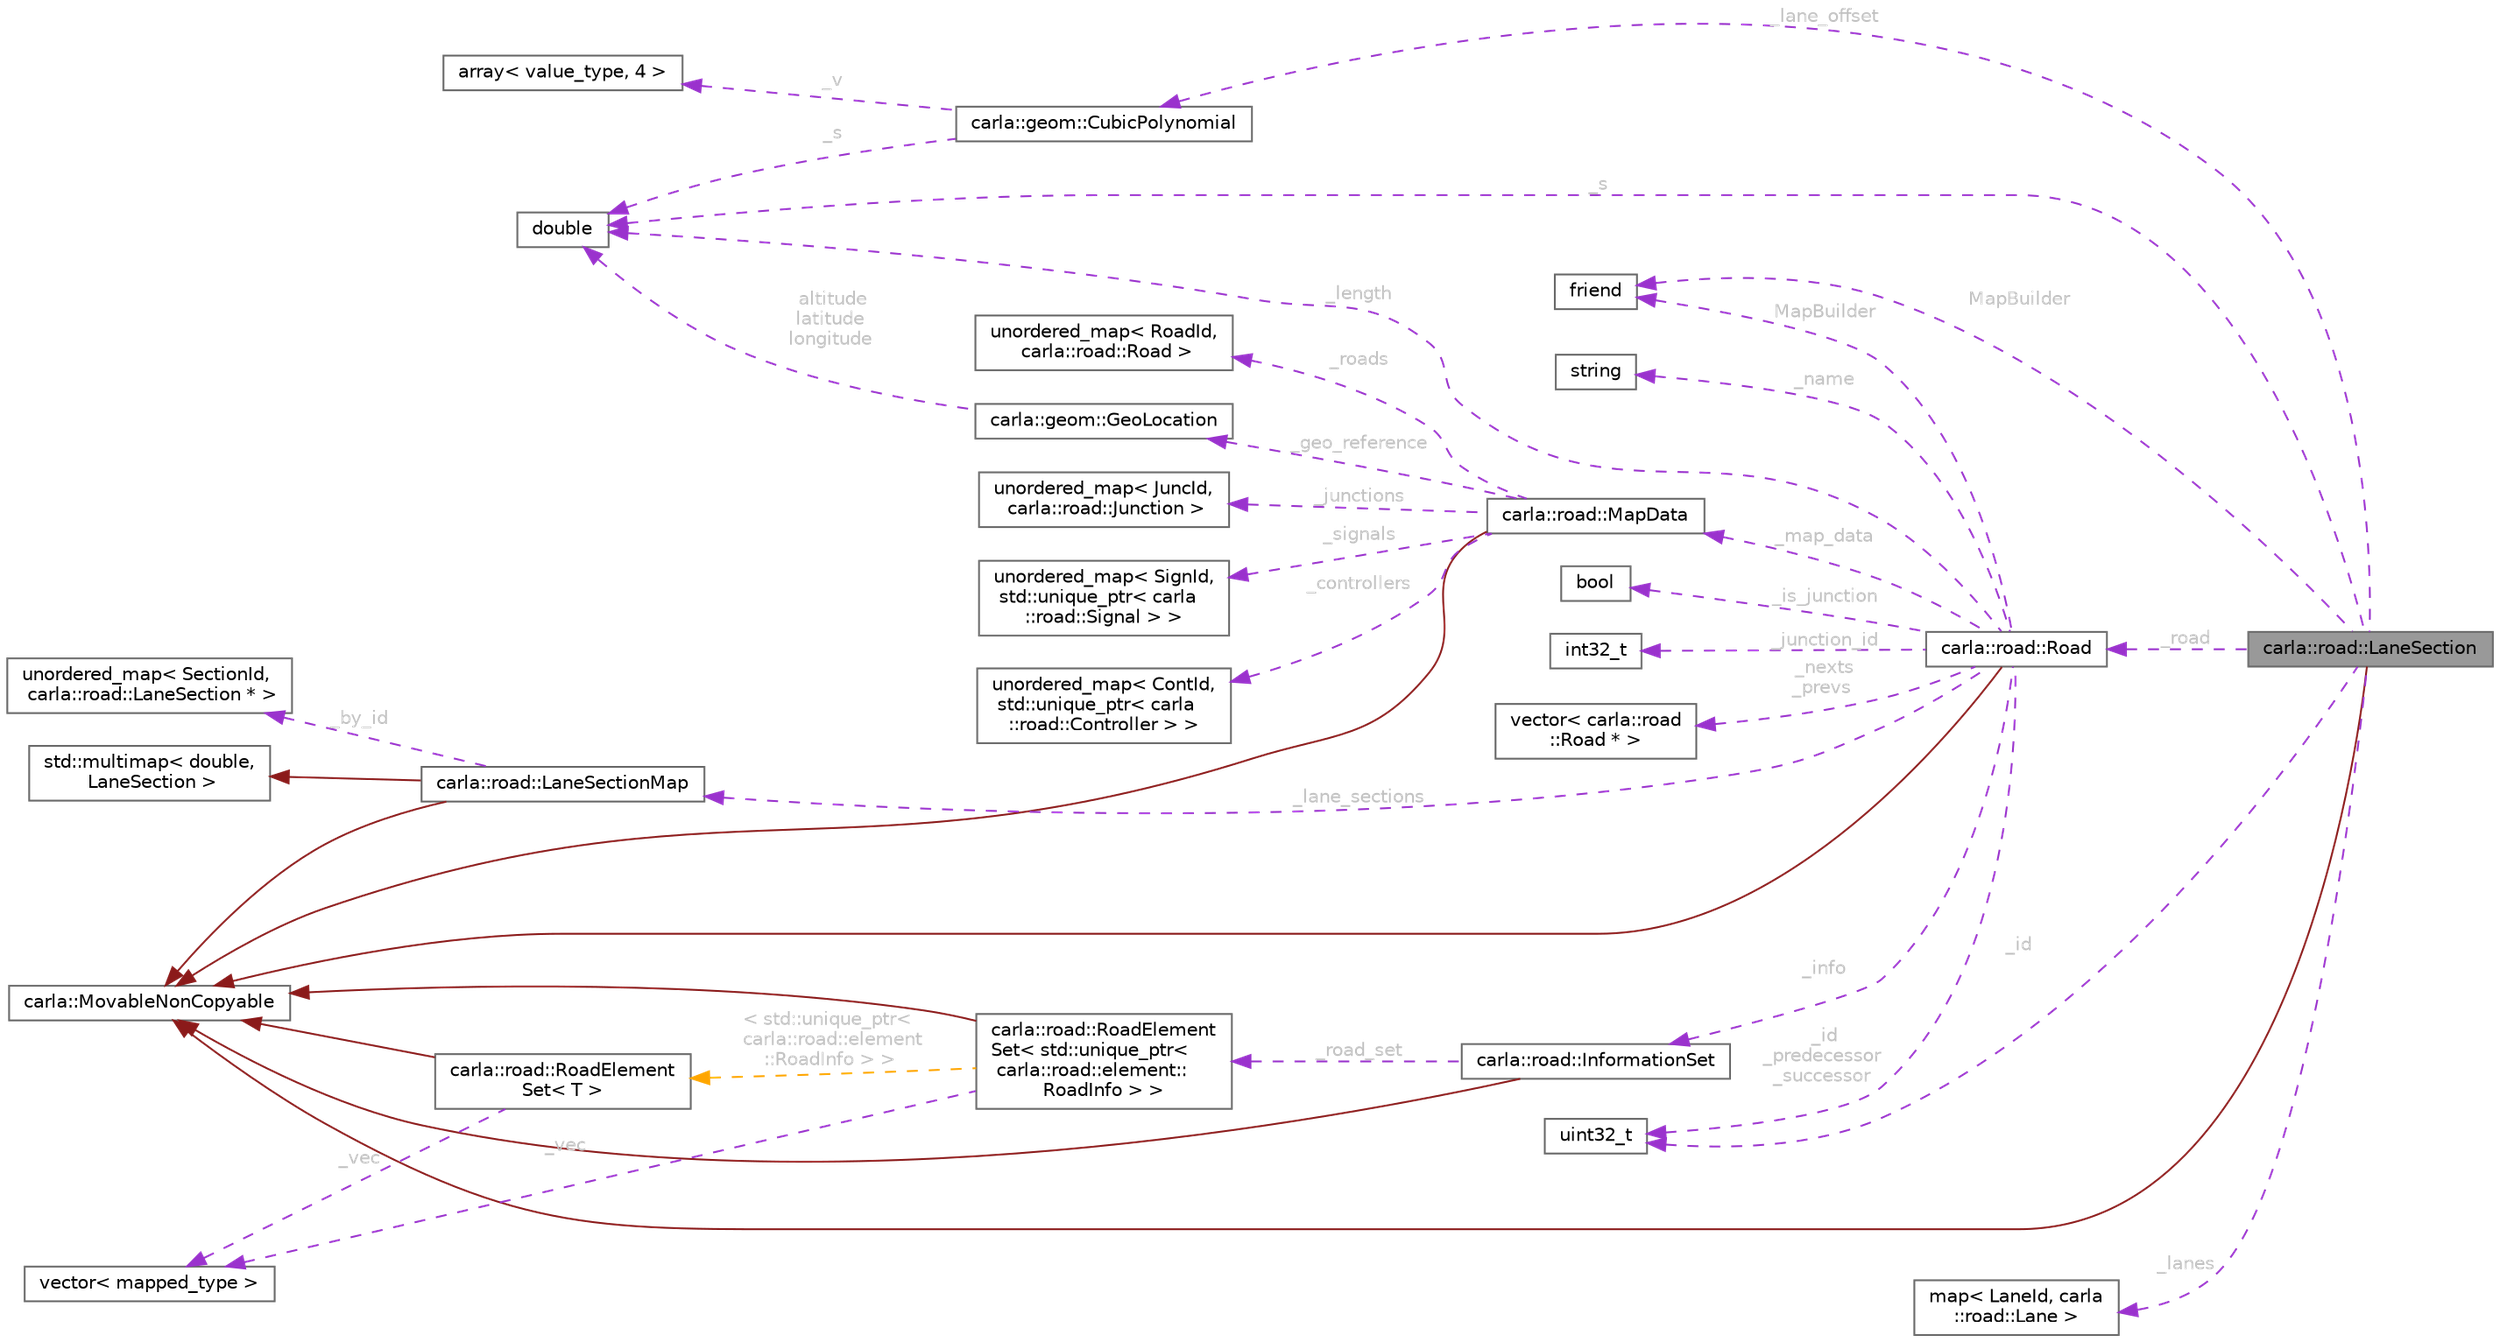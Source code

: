 digraph "carla::road::LaneSection"
{
 // INTERACTIVE_SVG=YES
 // LATEX_PDF_SIZE
  bgcolor="transparent";
  edge [fontname=Helvetica,fontsize=10,labelfontname=Helvetica,labelfontsize=10];
  node [fontname=Helvetica,fontsize=10,shape=box,height=0.2,width=0.4];
  rankdir="LR";
  Node1 [id="Node000001",label="carla::road::LaneSection",height=0.2,width=0.4,color="gray40", fillcolor="grey60", style="filled", fontcolor="black",tooltip=" "];
  Node2 -> Node1 [id="edge1_Node000001_Node000002",dir="back",color="firebrick4",style="solid",tooltip=" "];
  Node2 [id="Node000002",label="carla::MovableNonCopyable",height=0.2,width=0.4,color="gray40", fillcolor="white", style="filled",URL="$d7/d55/classcarla_1_1MovableNonCopyable.html",tooltip="Inherit (privately) to suppress copy construction and assignment."];
  Node3 -> Node1 [id="edge2_Node000001_Node000003",dir="back",color="darkorchid3",style="dashed",tooltip=" ",label=" MapBuilder",fontcolor="grey" ];
  Node3 [id="Node000003",label="friend",height=0.2,width=0.4,color="gray40", fillcolor="white", style="filled",tooltip=" "];
  Node4 -> Node1 [id="edge3_Node000001_Node000004",dir="back",color="darkorchid3",style="dashed",tooltip=" ",label=" _id",fontcolor="grey" ];
  Node4 [id="Node000004",label="uint32_t",height=0.2,width=0.4,color="gray40", fillcolor="white", style="filled",tooltip=" "];
  Node5 -> Node1 [id="edge4_Node000001_Node000005",dir="back",color="darkorchid3",style="dashed",tooltip=" ",label=" _s",fontcolor="grey" ];
  Node5 [id="Node000005",label="double",height=0.2,width=0.4,color="gray40", fillcolor="white", style="filled",tooltip=" "];
  Node6 -> Node1 [id="edge5_Node000001_Node000006",dir="back",color="darkorchid3",style="dashed",tooltip=" ",label=" _road",fontcolor="grey" ];
  Node6 [id="Node000006",label="carla::road::Road",height=0.2,width=0.4,color="gray40", fillcolor="white", style="filled",URL="$dd/de6/classcarla_1_1road_1_1Road.html",tooltip=" "];
  Node2 -> Node6 [id="edge6_Node000006_Node000002",dir="back",color="firebrick4",style="solid",tooltip=" "];
  Node3 -> Node6 [id="edge7_Node000006_Node000003",dir="back",color="darkorchid3",style="dashed",tooltip=" ",label=" MapBuilder",fontcolor="grey" ];
  Node7 -> Node6 [id="edge8_Node000006_Node000007",dir="back",color="darkorchid3",style="dashed",tooltip=" ",label=" _map_data",fontcolor="grey" ];
  Node7 [id="Node000007",label="carla::road::MapData",height=0.2,width=0.4,color="gray40", fillcolor="white", style="filled",URL="$da/d3b/classcarla_1_1road_1_1MapData.html",tooltip=" "];
  Node2 -> Node7 [id="edge9_Node000007_Node000002",dir="back",color="firebrick4",style="solid",tooltip=" "];
  Node8 -> Node7 [id="edge10_Node000007_Node000008",dir="back",color="darkorchid3",style="dashed",tooltip=" ",label=" _geo_reference",fontcolor="grey" ];
  Node8 [id="Node000008",label="carla::geom::GeoLocation",height=0.2,width=0.4,color="gray40", fillcolor="white", style="filled",URL="$d3/df4/classcarla_1_1geom_1_1GeoLocation.html",tooltip=" "];
  Node5 -> Node8 [id="edge11_Node000008_Node000005",dir="back",color="darkorchid3",style="dashed",tooltip=" ",label=" altitude\nlatitude\nlongitude",fontcolor="grey" ];
  Node9 -> Node7 [id="edge12_Node000007_Node000009",dir="back",color="darkorchid3",style="dashed",tooltip=" ",label=" _roads",fontcolor="grey" ];
  Node9 [id="Node000009",label="unordered_map\< RoadId,\l carla::road::Road \>",height=0.2,width=0.4,color="gray40", fillcolor="white", style="filled",tooltip=" "];
  Node10 -> Node7 [id="edge13_Node000007_Node000010",dir="back",color="darkorchid3",style="dashed",tooltip=" ",label=" _junctions",fontcolor="grey" ];
  Node10 [id="Node000010",label="unordered_map\< JuncId,\l carla::road::Junction \>",height=0.2,width=0.4,color="gray40", fillcolor="white", style="filled",tooltip=" "];
  Node11 -> Node7 [id="edge14_Node000007_Node000011",dir="back",color="darkorchid3",style="dashed",tooltip=" ",label=" _signals",fontcolor="grey" ];
  Node11 [id="Node000011",label="unordered_map\< SignId,\l std::unique_ptr\< carla\l::road::Signal \> \>",height=0.2,width=0.4,color="gray40", fillcolor="white", style="filled",tooltip=" "];
  Node12 -> Node7 [id="edge15_Node000007_Node000012",dir="back",color="darkorchid3",style="dashed",tooltip=" ",label=" _controllers",fontcolor="grey" ];
  Node12 [id="Node000012",label="unordered_map\< ContId,\l std::unique_ptr\< carla\l::road::Controller \> \>",height=0.2,width=0.4,color="gray40", fillcolor="white", style="filled",tooltip=" "];
  Node4 -> Node6 [id="edge16_Node000006_Node000004",dir="back",color="darkorchid3",style="dashed",tooltip=" ",label=" _id\n_predecessor\n_successor",fontcolor="grey" ];
  Node13 -> Node6 [id="edge17_Node000006_Node000013",dir="back",color="darkorchid3",style="dashed",tooltip=" ",label=" _name",fontcolor="grey" ];
  Node13 [id="Node000013",label="string",height=0.2,width=0.4,color="gray40", fillcolor="white", style="filled",tooltip=" "];
  Node5 -> Node6 [id="edge18_Node000006_Node000005",dir="back",color="darkorchid3",style="dashed",tooltip=" ",label=" _length",fontcolor="grey" ];
  Node14 -> Node6 [id="edge19_Node000006_Node000014",dir="back",color="darkorchid3",style="dashed",tooltip=" ",label=" _is_junction",fontcolor="grey" ];
  Node14 [id="Node000014",label="bool",height=0.2,width=0.4,color="gray40", fillcolor="white", style="filled",tooltip=" "];
  Node15 -> Node6 [id="edge20_Node000006_Node000015",dir="back",color="darkorchid3",style="dashed",tooltip=" ",label=" _junction_id",fontcolor="grey" ];
  Node15 [id="Node000015",label="int32_t",height=0.2,width=0.4,color="gray40", fillcolor="white", style="filled",tooltip=" "];
  Node16 -> Node6 [id="edge21_Node000006_Node000016",dir="back",color="darkorchid3",style="dashed",tooltip=" ",label=" _lane_sections",fontcolor="grey" ];
  Node16 [id="Node000016",label="carla::road::LaneSectionMap",height=0.2,width=0.4,color="gray40", fillcolor="white", style="filled",URL="$d9/dab/classcarla_1_1road_1_1LaneSectionMap.html",tooltip=" "];
  Node17 -> Node16 [id="edge22_Node000016_Node000017",dir="back",color="firebrick4",style="solid",tooltip=" "];
  Node17 [id="Node000017",label="std::multimap\< double,\l LaneSection \>",height=0.2,width=0.4,color="gray40", fillcolor="white", style="filled",tooltip=" "];
  Node2 -> Node16 [id="edge23_Node000016_Node000002",dir="back",color="firebrick4",style="solid",tooltip=" "];
  Node18 -> Node16 [id="edge24_Node000016_Node000018",dir="back",color="darkorchid3",style="dashed",tooltip=" ",label=" _by_id",fontcolor="grey" ];
  Node18 [id="Node000018",label="unordered_map\< SectionId,\l carla::road::LaneSection * \>",height=0.2,width=0.4,color="gray40", fillcolor="white", style="filled",tooltip=" "];
  Node19 -> Node6 [id="edge25_Node000006_Node000019",dir="back",color="darkorchid3",style="dashed",tooltip=" ",label=" _info",fontcolor="grey" ];
  Node19 [id="Node000019",label="carla::road::InformationSet",height=0.2,width=0.4,color="gray40", fillcolor="white", style="filled",URL="$d4/d28/classcarla_1_1road_1_1InformationSet.html",tooltip=" "];
  Node2 -> Node19 [id="edge26_Node000019_Node000002",dir="back",color="firebrick4",style="solid",tooltip=" "];
  Node20 -> Node19 [id="edge27_Node000019_Node000020",dir="back",color="darkorchid3",style="dashed",tooltip=" ",label=" _road_set",fontcolor="grey" ];
  Node20 [id="Node000020",label="carla::road::RoadElement\lSet\< std::unique_ptr\<\l carla::road::element::\lRoadInfo \> \>",height=0.2,width=0.4,color="gray40", fillcolor="white", style="filled",URL="$dc/dcf/classcarla_1_1road_1_1RoadElementSet.html",tooltip=" "];
  Node2 -> Node20 [id="edge28_Node000020_Node000002",dir="back",color="firebrick4",style="solid",tooltip=" "];
  Node21 -> Node20 [id="edge29_Node000020_Node000021",dir="back",color="darkorchid3",style="dashed",tooltip=" ",label=" _vec",fontcolor="grey" ];
  Node21 [id="Node000021",label="vector\< mapped_type \>",height=0.2,width=0.4,color="gray40", fillcolor="white", style="filled",tooltip=" "];
  Node22 -> Node20 [id="edge30_Node000020_Node000022",dir="back",color="orange",style="dashed",tooltip=" ",label=" \< std::unique_ptr\<\l carla::road::element\l::RoadInfo \> \>",fontcolor="grey" ];
  Node22 [id="Node000022",label="carla::road::RoadElement\lSet\< T \>",height=0.2,width=0.4,color="gray40", fillcolor="white", style="filled",URL="$dc/dcf/classcarla_1_1road_1_1RoadElementSet.html",tooltip="A set of elements ordered by its position on the road."];
  Node2 -> Node22 [id="edge31_Node000022_Node000002",dir="back",color="firebrick4",style="solid",tooltip=" "];
  Node21 -> Node22 [id="edge32_Node000022_Node000021",dir="back",color="darkorchid3",style="dashed",tooltip=" ",label=" _vec",fontcolor="grey" ];
  Node23 -> Node6 [id="edge33_Node000006_Node000023",dir="back",color="darkorchid3",style="dashed",tooltip=" ",label=" _nexts\n_prevs",fontcolor="grey" ];
  Node23 [id="Node000023",label="vector\< carla::road\l::Road * \>",height=0.2,width=0.4,color="gray40", fillcolor="white", style="filled",tooltip=" "];
  Node24 -> Node1 [id="edge34_Node000001_Node000024",dir="back",color="darkorchid3",style="dashed",tooltip=" ",label=" _lanes",fontcolor="grey" ];
  Node24 [id="Node000024",label="map\< LaneId, carla\l::road::Lane \>",height=0.2,width=0.4,color="gray40", fillcolor="white", style="filled",tooltip=" "];
  Node25 -> Node1 [id="edge35_Node000001_Node000025",dir="back",color="darkorchid3",style="dashed",tooltip=" ",label=" _lane_offset",fontcolor="grey" ];
  Node25 [id="Node000025",label="carla::geom::CubicPolynomial",height=0.2,width=0.4,color="gray40", fillcolor="white", style="filled",URL="$d4/db7/classcarla_1_1geom_1_1CubicPolynomial.html",tooltip="Describes a Cubic Polynomial so: f(x) = a + bx + cx^2 + dx^3"];
  Node26 -> Node25 [id="edge36_Node000025_Node000026",dir="back",color="darkorchid3",style="dashed",tooltip=" ",label=" _v",fontcolor="grey" ];
  Node26 [id="Node000026",label="array\< value_type, 4 \>",height=0.2,width=0.4,color="gray40", fillcolor="white", style="filled",tooltip=" "];
  Node5 -> Node25 [id="edge37_Node000025_Node000005",dir="back",color="darkorchid3",style="dashed",tooltip=" ",label=" _s",fontcolor="grey" ];
}
